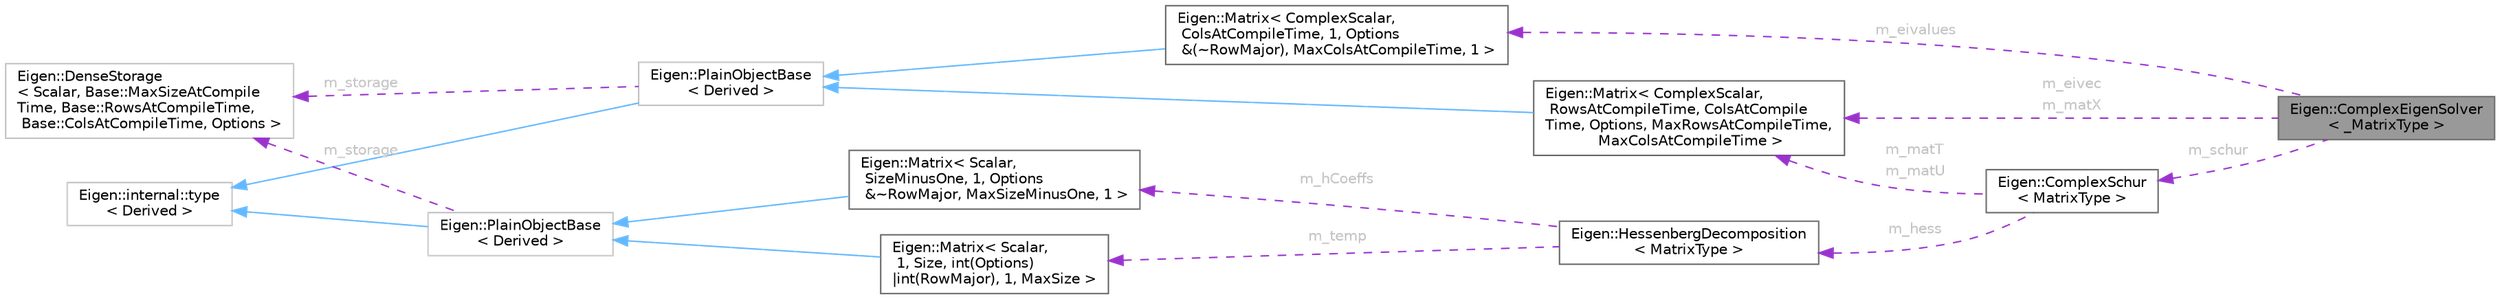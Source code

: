 digraph "Eigen::ComplexEigenSolver&lt; _MatrixType &gt;"
{
 // LATEX_PDF_SIZE
  bgcolor="transparent";
  edge [fontname=Helvetica,fontsize=10,labelfontname=Helvetica,labelfontsize=10];
  node [fontname=Helvetica,fontsize=10,shape=box,height=0.2,width=0.4];
  rankdir="LR";
  Node1 [id="Node000001",label="Eigen::ComplexEigenSolver\l\< _MatrixType \>",height=0.2,width=0.4,color="gray40", fillcolor="grey60", style="filled", fontcolor="black",tooltip="Computes eigenvalues and eigenvectors of general complex matrices."];
  Node2 -> Node1 [id="edge16_Node000001_Node000002",dir="back",color="darkorchid3",style="dashed",tooltip=" ",label=<<TABLE CELLBORDER="0" BORDER="0"><TR><TD VALIGN="top" ALIGN="LEFT" CELLPADDING="1" CELLSPACING="0">m_eivec</TD></TR>
<TR><TD VALIGN="top" ALIGN="LEFT" CELLPADDING="1" CELLSPACING="0">m_matX</TD></TR>
</TABLE>> ,fontcolor="grey" ];
  Node2 [id="Node000002",label="Eigen::Matrix\< ComplexScalar,\l RowsAtCompileTime, ColsAtCompile\lTime, Options, MaxRowsAtCompileTime,\l MaxColsAtCompileTime \>",height=0.2,width=0.4,color="gray40", fillcolor="white", style="filled",URL="$classEigen_1_1Matrix.html",tooltip=" "];
  Node3 -> Node2 [id="edge17_Node000002_Node000003",dir="back",color="steelblue1",style="solid",tooltip=" "];
  Node3 [id="Node000003",label="Eigen::PlainObjectBase\l\< Derived \>",height=0.2,width=0.4,color="grey75", fillcolor="white", style="filled",URL="$classEigen_1_1PlainObjectBase.html",tooltip=" "];
  Node4 -> Node3 [id="edge18_Node000003_Node000004",dir="back",color="steelblue1",style="solid",tooltip=" "];
  Node4 [id="Node000004",label="Eigen::internal::type\l\< Derived \>",height=0.2,width=0.4,color="grey75", fillcolor="white", style="filled",URL="$structEigen_1_1internal_1_1dense__xpr__base.html",tooltip=" "];
  Node5 -> Node3 [id="edge19_Node000003_Node000005",dir="back",color="darkorchid3",style="dashed",tooltip=" ",label=<<TABLE CELLBORDER="0" BORDER="0"><TR><TD VALIGN="top" ALIGN="LEFT" CELLPADDING="1" CELLSPACING="0">m_storage</TD></TR>
</TABLE>> ,fontcolor="grey" ];
  Node5 [id="Node000005",label="Eigen::DenseStorage\l\< Scalar, Base::MaxSizeAtCompile\lTime, Base::RowsAtCompileTime,\l Base::ColsAtCompileTime, Options \>",height=0.2,width=0.4,color="grey75", fillcolor="white", style="filled",URL="$classEigen_1_1DenseStorage.html",tooltip=" "];
  Node6 -> Node1 [id="edge20_Node000001_Node000006",dir="back",color="darkorchid3",style="dashed",tooltip=" ",label=<<TABLE CELLBORDER="0" BORDER="0"><TR><TD VALIGN="top" ALIGN="LEFT" CELLPADDING="1" CELLSPACING="0">m_eivalues</TD></TR>
</TABLE>> ,fontcolor="grey" ];
  Node6 [id="Node000006",label="Eigen::Matrix\< ComplexScalar,\l ColsAtCompileTime, 1, Options\l &(~RowMajor), MaxColsAtCompileTime, 1 \>",height=0.2,width=0.4,color="gray40", fillcolor="white", style="filled",URL="$classEigen_1_1Matrix.html",tooltip=" "];
  Node3 -> Node6 [id="edge21_Node000006_Node000003",dir="back",color="steelblue1",style="solid",tooltip=" "];
  Node7 -> Node1 [id="edge22_Node000001_Node000007",dir="back",color="darkorchid3",style="dashed",tooltip=" ",label=<<TABLE CELLBORDER="0" BORDER="0"><TR><TD VALIGN="top" ALIGN="LEFT" CELLPADDING="1" CELLSPACING="0">m_schur</TD></TR>
</TABLE>> ,fontcolor="grey" ];
  Node7 [id="Node000007",label="Eigen::ComplexSchur\l\< MatrixType \>",height=0.2,width=0.4,color="gray40", fillcolor="white", style="filled",URL="$classEigen_1_1ComplexSchur.html",tooltip=" "];
  Node2 -> Node7 [id="edge23_Node000007_Node000002",dir="back",color="darkorchid3",style="dashed",tooltip=" ",label=<<TABLE CELLBORDER="0" BORDER="0"><TR><TD VALIGN="top" ALIGN="LEFT" CELLPADDING="1" CELLSPACING="0">m_matT</TD></TR>
<TR><TD VALIGN="top" ALIGN="LEFT" CELLPADDING="1" CELLSPACING="0">m_matU</TD></TR>
</TABLE>> ,fontcolor="grey" ];
  Node8 -> Node7 [id="edge24_Node000007_Node000008",dir="back",color="darkorchid3",style="dashed",tooltip=" ",label=<<TABLE CELLBORDER="0" BORDER="0"><TR><TD VALIGN="top" ALIGN="LEFT" CELLPADDING="1" CELLSPACING="0">m_hess</TD></TR>
</TABLE>> ,fontcolor="grey" ];
  Node8 [id="Node000008",label="Eigen::HessenbergDecomposition\l\< MatrixType \>",height=0.2,width=0.4,color="gray40", fillcolor="white", style="filled",URL="$classEigen_1_1HessenbergDecomposition.html",tooltip=" "];
  Node9 -> Node8 [id="edge25_Node000008_Node000009",dir="back",color="darkorchid3",style="dashed",tooltip=" ",label=<<TABLE CELLBORDER="0" BORDER="0"><TR><TD VALIGN="top" ALIGN="LEFT" CELLPADDING="1" CELLSPACING="0">m_hCoeffs</TD></TR>
</TABLE>> ,fontcolor="grey" ];
  Node9 [id="Node000009",label="Eigen::Matrix\< Scalar,\l SizeMinusOne, 1, Options\l &~RowMajor, MaxSizeMinusOne, 1 \>",height=0.2,width=0.4,color="gray40", fillcolor="white", style="filled",URL="$classEigen_1_1Matrix.html",tooltip=" "];
  Node10 -> Node9 [id="edge26_Node000009_Node000010",dir="back",color="steelblue1",style="solid",tooltip=" "];
  Node10 [id="Node000010",label="Eigen::PlainObjectBase\l\< Derived \>",height=0.2,width=0.4,color="grey75", fillcolor="white", style="filled",URL="$classEigen_1_1PlainObjectBase.html",tooltip=" "];
  Node4 -> Node10 [id="edge27_Node000010_Node000004",dir="back",color="steelblue1",style="solid",tooltip=" "];
  Node5 -> Node10 [id="edge28_Node000010_Node000005",dir="back",color="darkorchid3",style="dashed",tooltip=" ",label=<<TABLE CELLBORDER="0" BORDER="0"><TR><TD VALIGN="top" ALIGN="LEFT" CELLPADDING="1" CELLSPACING="0">m_storage</TD></TR>
</TABLE>> ,fontcolor="grey" ];
  Node11 -> Node8 [id="edge29_Node000008_Node000011",dir="back",color="darkorchid3",style="dashed",tooltip=" ",label=<<TABLE CELLBORDER="0" BORDER="0"><TR><TD VALIGN="top" ALIGN="LEFT" CELLPADDING="1" CELLSPACING="0">m_temp</TD></TR>
</TABLE>> ,fontcolor="grey" ];
  Node11 [id="Node000011",label="Eigen::Matrix\< Scalar,\l 1, Size, int(Options)\l\|int(RowMajor), 1, MaxSize \>",height=0.2,width=0.4,color="gray40", fillcolor="white", style="filled",URL="$classEigen_1_1Matrix.html",tooltip=" "];
  Node10 -> Node11 [id="edge30_Node000011_Node000010",dir="back",color="steelblue1",style="solid",tooltip=" "];
}
